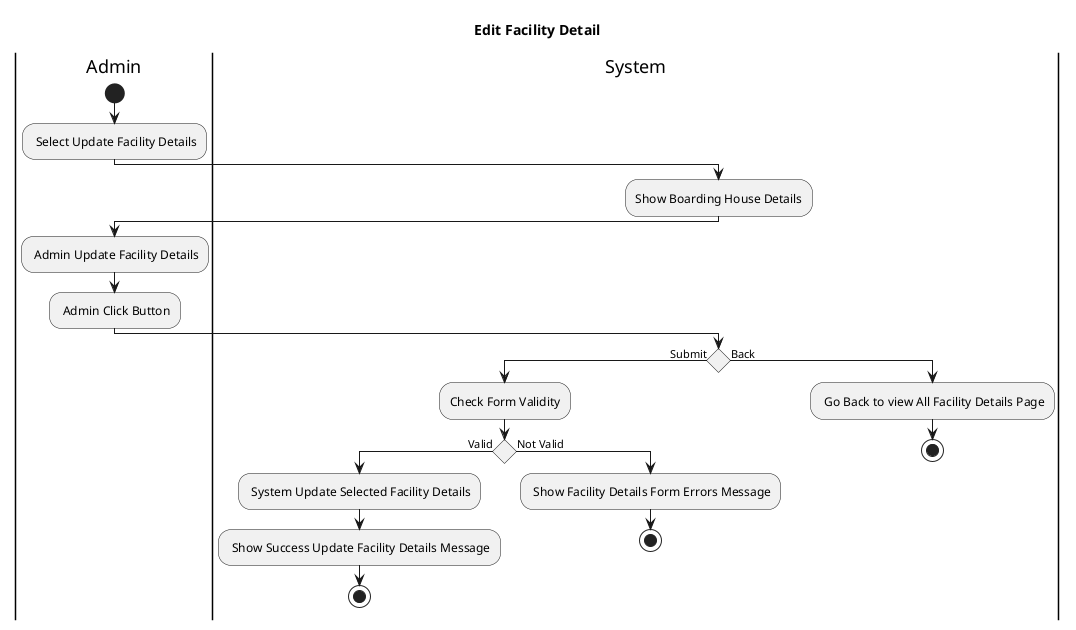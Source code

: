 @startuml
title Edit Facility Detail
|Admin|
start 
    : Select Update Facility Details;
|System|
    :Show Boarding House Details;
|Admin|  
    : Admin Update Facility Details;
    : Admin Click Button;
|System|
If () then (Submit)
    :Check Form Validity;
    if () is (Valid) then
        : System Update Selected Facility Details;
        : Show Success Update Facility Details Message;
        stop
    else (Not Valid)
        : Show Facility Details Form Errors Message;
        stop
    endif
else (Back)
    : Go Back to view All Facility Details Page;
    stop  
endif
@enduml